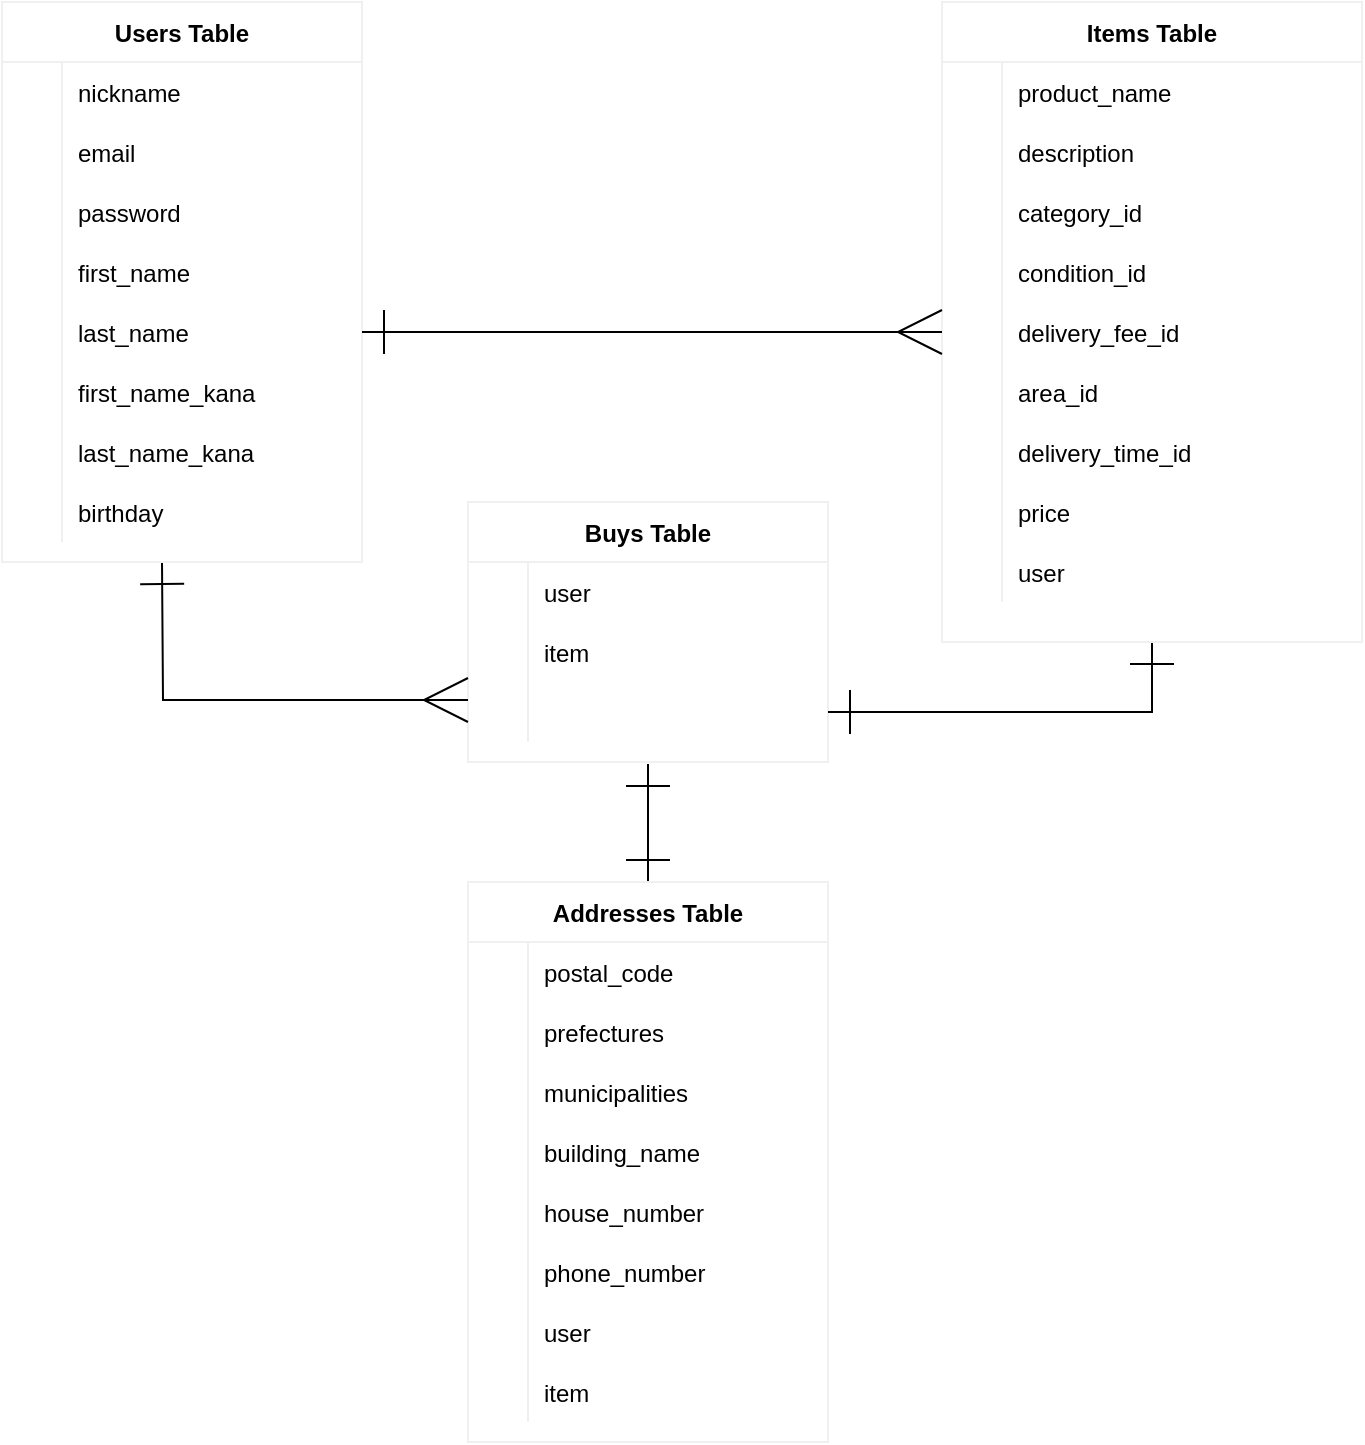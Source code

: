 <mxfile>
    <diagram id="TAu6NVJr-UyZKmJ3aSYH" name="ページ1">
        <mxGraphModel dx="940" dy="680" grid="1" gridSize="10" guides="1" tooltips="1" connect="1" arrows="0" fold="1" page="0" pageScale="1" pageWidth="850" pageHeight="1100" math="0" shadow="0">
            <root>
                <mxCell id="RR9cidVRQjhPGNgTbLio-0"/>
                <mxCell id="RR9cidVRQjhPGNgTbLio-1" parent="RR9cidVRQjhPGNgTbLio-0"/>
                <mxCell id="0K5hZmDmHT5Sp1HWGXvH-136" style="edgeStyle=orthogonalEdgeStyle;rounded=0;orthogonalLoop=1;jettySize=auto;html=1;exitX=0.5;exitY=1;exitDx=0;exitDy=0;entryX=0.5;entryY=0;entryDx=0;entryDy=0;endArrow=ERone;endFill=0;startSize=20;endSize=20;startArrow=ERone;startFill=0;" parent="RR9cidVRQjhPGNgTbLio-1" source="0K5hZmDmHT5Sp1HWGXvH-26" target="0K5hZmDmHT5Sp1HWGXvH-104" edge="1">
                    <mxGeometry relative="1" as="geometry"/>
                </mxCell>
                <mxCell id="0K5hZmDmHT5Sp1HWGXvH-26" value="Buys Table" style="shape=table;startSize=30;container=1;collapsible=1;childLayout=tableLayout;fixedRows=1;rowLines=0;fontStyle=1;align=center;resizeLast=1;shadow=0;sketch=0;strokeColor=#f0f0f0;strokeWidth=1;perimeterSpacing=1;labelBorderColor=#FFFFFF;swimlaneFillColor=none;fillColor=none;" parent="RR9cidVRQjhPGNgTbLio-1" vertex="1">
                    <mxGeometry x="273" y="310" width="180" height="130" as="geometry"/>
                </mxCell>
                <mxCell id="0K5hZmDmHT5Sp1HWGXvH-30" value="" style="shape=partialRectangle;collapsible=0;dropTarget=0;pointerEvents=0;fillColor=none;top=0;left=0;bottom=0;right=0;points=[[0,0.5],[1,0.5]];portConstraint=eastwest;" parent="0K5hZmDmHT5Sp1HWGXvH-26" vertex="1">
                    <mxGeometry y="30" width="180" height="30" as="geometry"/>
                </mxCell>
                <mxCell id="0K5hZmDmHT5Sp1HWGXvH-31" value="" style="shape=partialRectangle;connectable=0;fillColor=none;top=0;left=0;bottom=0;right=0;editable=1;overflow=hidden;" parent="0K5hZmDmHT5Sp1HWGXvH-30" vertex="1">
                    <mxGeometry width="30" height="30" as="geometry"/>
                </mxCell>
                <mxCell id="0K5hZmDmHT5Sp1HWGXvH-32" value="user" style="shape=partialRectangle;connectable=0;fillColor=none;top=0;left=0;bottom=0;right=0;align=left;spacingLeft=6;overflow=hidden;" parent="0K5hZmDmHT5Sp1HWGXvH-30" vertex="1">
                    <mxGeometry x="30" width="150" height="30" as="geometry"/>
                </mxCell>
                <mxCell id="0K5hZmDmHT5Sp1HWGXvH-33" value="" style="shape=partialRectangle;collapsible=0;dropTarget=0;pointerEvents=0;fillColor=none;top=0;left=0;bottom=0;right=0;points=[[0,0.5],[1,0.5]];portConstraint=eastwest;" parent="0K5hZmDmHT5Sp1HWGXvH-26" vertex="1">
                    <mxGeometry y="60" width="180" height="30" as="geometry"/>
                </mxCell>
                <mxCell id="0K5hZmDmHT5Sp1HWGXvH-34" value="" style="shape=partialRectangle;connectable=0;fillColor=none;top=0;left=0;bottom=0;right=0;editable=1;overflow=hidden;" parent="0K5hZmDmHT5Sp1HWGXvH-33" vertex="1">
                    <mxGeometry width="30" height="30" as="geometry"/>
                </mxCell>
                <mxCell id="0K5hZmDmHT5Sp1HWGXvH-35" value="item" style="shape=partialRectangle;connectable=0;fillColor=none;top=0;left=0;bottom=0;right=0;align=left;spacingLeft=6;overflow=hidden;" parent="0K5hZmDmHT5Sp1HWGXvH-33" vertex="1">
                    <mxGeometry x="30" width="150" height="30" as="geometry"/>
                </mxCell>
                <mxCell id="0K5hZmDmHT5Sp1HWGXvH-36" value="" style="shape=partialRectangle;collapsible=0;dropTarget=0;pointerEvents=0;fillColor=none;top=0;left=0;bottom=0;right=0;points=[[0,0.5],[1,0.5]];portConstraint=eastwest;" parent="0K5hZmDmHT5Sp1HWGXvH-26" vertex="1">
                    <mxGeometry y="90" width="180" height="30" as="geometry"/>
                </mxCell>
                <mxCell id="0K5hZmDmHT5Sp1HWGXvH-37" value="" style="shape=partialRectangle;connectable=0;fillColor=none;top=0;left=0;bottom=0;right=0;editable=1;overflow=hidden;" parent="0K5hZmDmHT5Sp1HWGXvH-36" vertex="1">
                    <mxGeometry width="30" height="30" as="geometry"/>
                </mxCell>
                <mxCell id="0K5hZmDmHT5Sp1HWGXvH-38" value="" style="shape=partialRectangle;connectable=0;fillColor=none;top=0;left=0;bottom=0;right=0;align=left;spacingLeft=6;overflow=hidden;" parent="0K5hZmDmHT5Sp1HWGXvH-36" vertex="1">
                    <mxGeometry x="30" width="150" height="30" as="geometry"/>
                </mxCell>
                <mxCell id="0K5hZmDmHT5Sp1HWGXvH-134" style="edgeStyle=orthogonalEdgeStyle;rounded=0;orthogonalLoop=1;jettySize=auto;html=1;entryX=0;entryY=0.3;entryDx=0;entryDy=0;entryPerimeter=0;endArrow=ERmany;endFill=0;startSize=20;endSize=20;startArrow=ERone;startFill=0;" parent="RR9cidVRQjhPGNgTbLio-1" target="0K5hZmDmHT5Sp1HWGXvH-36" edge="1">
                    <mxGeometry relative="1" as="geometry">
                        <mxPoint x="120" y="340" as="sourcePoint"/>
                    </mxGeometry>
                </mxCell>
                <mxCell id="0K5hZmDmHT5Sp1HWGXvH-138" style="edgeStyle=orthogonalEdgeStyle;rounded=0;orthogonalLoop=1;jettySize=auto;html=1;exitX=0.5;exitY=1;exitDx=0;exitDy=0;entryX=1;entryY=0.5;entryDx=0;entryDy=0;endArrow=ERone;endFill=0;startSize=20;endSize=20;startArrow=ERone;startFill=0;" parent="RR9cidVRQjhPGNgTbLio-1" source="0K5hZmDmHT5Sp1HWGXvH-91" target="0K5hZmDmHT5Sp1HWGXvH-36" edge="1">
                    <mxGeometry relative="1" as="geometry"/>
                </mxCell>
                <mxCell id="0K5hZmDmHT5Sp1HWGXvH-91" value="Items Table" style="shape=table;startSize=30;container=1;collapsible=1;childLayout=tableLayout;fixedRows=1;rowLines=0;fontStyle=1;align=center;resizeLast=1;shadow=0;sketch=0;strokeColor=#f0f0f0;strokeWidth=1;fillColor=none;" parent="RR9cidVRQjhPGNgTbLio-1" vertex="1">
                    <mxGeometry x="510" y="60" width="210" height="320" as="geometry"/>
                </mxCell>
                <mxCell id="0K5hZmDmHT5Sp1HWGXvH-98" value="" style="shape=partialRectangle;collapsible=0;dropTarget=0;pointerEvents=0;fillColor=none;top=0;left=0;bottom=0;right=0;points=[[0,0.5],[1,0.5]];portConstraint=eastwest;" parent="0K5hZmDmHT5Sp1HWGXvH-91" vertex="1">
                    <mxGeometry y="30" width="210" height="30" as="geometry"/>
                </mxCell>
                <mxCell id="0K5hZmDmHT5Sp1HWGXvH-99" value="" style="shape=partialRectangle;connectable=0;fillColor=none;top=0;left=0;bottom=0;right=0;editable=1;overflow=hidden;" parent="0K5hZmDmHT5Sp1HWGXvH-98" vertex="1">
                    <mxGeometry width="30" height="30" as="geometry"/>
                </mxCell>
                <mxCell id="0K5hZmDmHT5Sp1HWGXvH-100" value="product_name" style="shape=partialRectangle;connectable=0;fillColor=none;top=0;left=0;bottom=0;right=0;align=left;spacingLeft=6;overflow=hidden;" parent="0K5hZmDmHT5Sp1HWGXvH-98" vertex="1">
                    <mxGeometry x="30" width="180" height="30" as="geometry"/>
                </mxCell>
                <mxCell id="0K5hZmDmHT5Sp1HWGXvH-101" value="" style="shape=partialRectangle;collapsible=0;dropTarget=0;pointerEvents=0;fillColor=none;top=0;left=0;bottom=0;right=0;points=[[0,0.5],[1,0.5]];portConstraint=eastwest;" parent="0K5hZmDmHT5Sp1HWGXvH-91" vertex="1">
                    <mxGeometry y="60" width="210" height="30" as="geometry"/>
                </mxCell>
                <mxCell id="0K5hZmDmHT5Sp1HWGXvH-102" value="" style="shape=partialRectangle;connectable=0;fillColor=none;top=0;left=0;bottom=0;right=0;editable=1;overflow=hidden;" parent="0K5hZmDmHT5Sp1HWGXvH-101" vertex="1">
                    <mxGeometry width="30" height="30" as="geometry"/>
                </mxCell>
                <mxCell id="0K5hZmDmHT5Sp1HWGXvH-103" value="description" style="shape=partialRectangle;connectable=0;fillColor=none;top=0;left=0;bottom=0;right=0;align=left;spacingLeft=6;overflow=hidden;" parent="0K5hZmDmHT5Sp1HWGXvH-101" vertex="1">
                    <mxGeometry x="30" width="180" height="30" as="geometry"/>
                </mxCell>
                <mxCell id="0K5hZmDmHT5Sp1HWGXvH-130" value="" style="shape=partialRectangle;collapsible=0;dropTarget=0;pointerEvents=0;fillColor=none;top=0;left=0;bottom=0;right=0;points=[[0,0.5],[1,0.5]];portConstraint=eastwest;" parent="0K5hZmDmHT5Sp1HWGXvH-91" vertex="1">
                    <mxGeometry y="90" width="210" height="30" as="geometry"/>
                </mxCell>
                <mxCell id="0K5hZmDmHT5Sp1HWGXvH-131" value="" style="shape=partialRectangle;connectable=0;fillColor=none;top=0;left=0;bottom=0;right=0;editable=1;overflow=hidden;" parent="0K5hZmDmHT5Sp1HWGXvH-130" vertex="1">
                    <mxGeometry width="30" height="30" as="geometry"/>
                </mxCell>
                <mxCell id="0K5hZmDmHT5Sp1HWGXvH-132" value="category_id" style="shape=partialRectangle;connectable=0;fillColor=none;top=0;left=0;bottom=0;right=0;align=left;spacingLeft=6;overflow=hidden;" parent="0K5hZmDmHT5Sp1HWGXvH-130" vertex="1">
                    <mxGeometry x="30" width="180" height="30" as="geometry"/>
                </mxCell>
                <mxCell id="0K5hZmDmHT5Sp1HWGXvH-162" value="" style="shape=partialRectangle;collapsible=0;dropTarget=0;pointerEvents=0;fillColor=none;top=0;left=0;bottom=0;right=0;points=[[0,0.5],[1,0.5]];portConstraint=eastwest;" parent="0K5hZmDmHT5Sp1HWGXvH-91" vertex="1">
                    <mxGeometry y="120" width="210" height="30" as="geometry"/>
                </mxCell>
                <mxCell id="0K5hZmDmHT5Sp1HWGXvH-163" value="" style="shape=partialRectangle;connectable=0;fillColor=none;top=0;left=0;bottom=0;right=0;editable=1;overflow=hidden;" parent="0K5hZmDmHT5Sp1HWGXvH-162" vertex="1">
                    <mxGeometry width="30" height="30" as="geometry"/>
                </mxCell>
                <mxCell id="0K5hZmDmHT5Sp1HWGXvH-164" value="condition_id" style="shape=partialRectangle;connectable=0;fillColor=none;top=0;left=0;bottom=0;right=0;align=left;spacingLeft=6;overflow=hidden;" parent="0K5hZmDmHT5Sp1HWGXvH-162" vertex="1">
                    <mxGeometry x="30" width="180" height="30" as="geometry"/>
                </mxCell>
                <mxCell id="6" value="" style="shape=partialRectangle;collapsible=0;dropTarget=0;pointerEvents=0;fillColor=none;top=0;left=0;bottom=0;right=0;points=[[0,0.5],[1,0.5]];portConstraint=eastwest;" vertex="1" parent="0K5hZmDmHT5Sp1HWGXvH-91">
                    <mxGeometry y="150" width="210" height="30" as="geometry"/>
                </mxCell>
                <mxCell id="7" value="" style="shape=partialRectangle;connectable=0;fillColor=none;top=0;left=0;bottom=0;right=0;editable=1;overflow=hidden;" vertex="1" parent="6">
                    <mxGeometry width="30" height="30" as="geometry"/>
                </mxCell>
                <mxCell id="8" value="delivery_fee_id" style="shape=partialRectangle;connectable=0;fillColor=none;top=0;left=0;bottom=0;right=0;align=left;spacingLeft=6;overflow=hidden;" vertex="1" parent="6">
                    <mxGeometry x="30" width="180" height="30" as="geometry"/>
                </mxCell>
                <mxCell id="9" value="" style="shape=partialRectangle;collapsible=0;dropTarget=0;pointerEvents=0;fillColor=none;top=0;left=0;bottom=0;right=0;points=[[0,0.5],[1,0.5]];portConstraint=eastwest;" vertex="1" parent="0K5hZmDmHT5Sp1HWGXvH-91">
                    <mxGeometry y="180" width="210" height="30" as="geometry"/>
                </mxCell>
                <mxCell id="10" value="" style="shape=partialRectangle;connectable=0;fillColor=none;top=0;left=0;bottom=0;right=0;editable=1;overflow=hidden;" vertex="1" parent="9">
                    <mxGeometry width="30" height="30" as="geometry"/>
                </mxCell>
                <mxCell id="11" value="area_id" style="shape=partialRectangle;connectable=0;fillColor=none;top=0;left=0;bottom=0;right=0;align=left;spacingLeft=6;overflow=hidden;" vertex="1" parent="9">
                    <mxGeometry x="30" width="180" height="30" as="geometry"/>
                </mxCell>
                <mxCell id="12" value="" style="shape=partialRectangle;collapsible=0;dropTarget=0;pointerEvents=0;fillColor=none;top=0;left=0;bottom=0;right=0;points=[[0,0.5],[1,0.5]];portConstraint=eastwest;" vertex="1" parent="0K5hZmDmHT5Sp1HWGXvH-91">
                    <mxGeometry y="210" width="210" height="30" as="geometry"/>
                </mxCell>
                <mxCell id="13" value="" style="shape=partialRectangle;connectable=0;fillColor=none;top=0;left=0;bottom=0;right=0;editable=1;overflow=hidden;" vertex="1" parent="12">
                    <mxGeometry width="30" height="30" as="geometry"/>
                </mxCell>
                <mxCell id="14" value="delivery_time_id" style="shape=partialRectangle;connectable=0;fillColor=none;top=0;left=0;bottom=0;right=0;align=left;spacingLeft=6;overflow=hidden;" vertex="1" parent="12">
                    <mxGeometry x="30" width="180" height="30" as="geometry"/>
                </mxCell>
                <mxCell id="15" value="" style="shape=partialRectangle;collapsible=0;dropTarget=0;pointerEvents=0;fillColor=none;top=0;left=0;bottom=0;right=0;points=[[0,0.5],[1,0.5]];portConstraint=eastwest;" vertex="1" parent="0K5hZmDmHT5Sp1HWGXvH-91">
                    <mxGeometry y="240" width="210" height="30" as="geometry"/>
                </mxCell>
                <mxCell id="16" value="" style="shape=partialRectangle;connectable=0;fillColor=none;top=0;left=0;bottom=0;right=0;editable=1;overflow=hidden;" vertex="1" parent="15">
                    <mxGeometry width="30" height="30" as="geometry"/>
                </mxCell>
                <mxCell id="17" value="price" style="shape=partialRectangle;connectable=0;fillColor=none;top=0;left=0;bottom=0;right=0;align=left;spacingLeft=6;overflow=hidden;" vertex="1" parent="15">
                    <mxGeometry x="30" width="180" height="30" as="geometry"/>
                </mxCell>
                <mxCell id="18" value="" style="shape=partialRectangle;collapsible=0;dropTarget=0;pointerEvents=0;fillColor=none;top=0;left=0;bottom=0;right=0;points=[[0,0.5],[1,0.5]];portConstraint=eastwest;" vertex="1" parent="0K5hZmDmHT5Sp1HWGXvH-91">
                    <mxGeometry y="270" width="210" height="30" as="geometry"/>
                </mxCell>
                <mxCell id="19" value="" style="shape=partialRectangle;connectable=0;fillColor=none;top=0;left=0;bottom=0;right=0;editable=1;overflow=hidden;" vertex="1" parent="18">
                    <mxGeometry width="30" height="30" as="geometry"/>
                </mxCell>
                <mxCell id="20" value="user" style="shape=partialRectangle;connectable=0;fillColor=none;top=0;left=0;bottom=0;right=0;align=left;spacingLeft=6;overflow=hidden;" vertex="1" parent="18">
                    <mxGeometry x="30" width="180" height="30" as="geometry"/>
                </mxCell>
                <mxCell id="0K5hZmDmHT5Sp1HWGXvH-104" value="Addresses Table" style="shape=table;startSize=30;container=1;collapsible=1;childLayout=tableLayout;fixedRows=1;rowLines=0;fontStyle=1;align=center;resizeLast=1;shadow=0;sketch=0;strokeColor=#f0f0f0;strokeWidth=1;fillColor=none;" parent="RR9cidVRQjhPGNgTbLio-1" vertex="1">
                    <mxGeometry x="273" y="500" width="180" height="280" as="geometry"/>
                </mxCell>
                <mxCell id="0K5hZmDmHT5Sp1HWGXvH-111" value="" style="shape=partialRectangle;collapsible=0;dropTarget=0;pointerEvents=0;fillColor=none;top=0;left=0;bottom=0;right=0;points=[[0,0.5],[1,0.5]];portConstraint=eastwest;" parent="0K5hZmDmHT5Sp1HWGXvH-104" vertex="1">
                    <mxGeometry y="30" width="180" height="30" as="geometry"/>
                </mxCell>
                <mxCell id="0K5hZmDmHT5Sp1HWGXvH-112" value="" style="shape=partialRectangle;connectable=0;fillColor=none;top=0;left=0;bottom=0;right=0;editable=1;overflow=hidden;" parent="0K5hZmDmHT5Sp1HWGXvH-111" vertex="1">
                    <mxGeometry width="30" height="30" as="geometry"/>
                </mxCell>
                <mxCell id="0K5hZmDmHT5Sp1HWGXvH-113" value="postal_code" style="shape=partialRectangle;connectable=0;fillColor=none;top=0;left=0;bottom=0;right=0;align=left;spacingLeft=6;overflow=hidden;" parent="0K5hZmDmHT5Sp1HWGXvH-111" vertex="1">
                    <mxGeometry x="30" width="150" height="30" as="geometry"/>
                </mxCell>
                <mxCell id="0K5hZmDmHT5Sp1HWGXvH-114" value="" style="shape=partialRectangle;collapsible=0;dropTarget=0;pointerEvents=0;fillColor=none;top=0;left=0;bottom=0;right=0;points=[[0,0.5],[1,0.5]];portConstraint=eastwest;" parent="0K5hZmDmHT5Sp1HWGXvH-104" vertex="1">
                    <mxGeometry y="60" width="180" height="30" as="geometry"/>
                </mxCell>
                <mxCell id="0K5hZmDmHT5Sp1HWGXvH-115" value="" style="shape=partialRectangle;connectable=0;fillColor=none;top=0;left=0;bottom=0;right=0;editable=1;overflow=hidden;" parent="0K5hZmDmHT5Sp1HWGXvH-114" vertex="1">
                    <mxGeometry width="30" height="30" as="geometry"/>
                </mxCell>
                <mxCell id="0K5hZmDmHT5Sp1HWGXvH-116" value="prefectures" style="shape=partialRectangle;connectable=0;fillColor=none;top=0;left=0;bottom=0;right=0;align=left;spacingLeft=6;overflow=hidden;" parent="0K5hZmDmHT5Sp1HWGXvH-114" vertex="1">
                    <mxGeometry x="30" width="150" height="30" as="geometry"/>
                </mxCell>
                <mxCell id="0K5hZmDmHT5Sp1HWGXvH-108" value="" style="shape=partialRectangle;collapsible=0;dropTarget=0;pointerEvents=0;fillColor=none;top=0;left=0;bottom=0;right=0;points=[[0,0.5],[1,0.5]];portConstraint=eastwest;" parent="0K5hZmDmHT5Sp1HWGXvH-104" vertex="1">
                    <mxGeometry y="90" width="180" height="30" as="geometry"/>
                </mxCell>
                <mxCell id="0K5hZmDmHT5Sp1HWGXvH-109" value="" style="shape=partialRectangle;connectable=0;fillColor=none;top=0;left=0;bottom=0;right=0;editable=1;overflow=hidden;" parent="0K5hZmDmHT5Sp1HWGXvH-108" vertex="1">
                    <mxGeometry width="30" height="30" as="geometry"/>
                </mxCell>
                <mxCell id="0K5hZmDmHT5Sp1HWGXvH-110" value="municipalities" style="shape=partialRectangle;connectable=0;fillColor=none;top=0;left=0;bottom=0;right=0;align=left;spacingLeft=6;overflow=hidden;" parent="0K5hZmDmHT5Sp1HWGXvH-108" vertex="1">
                    <mxGeometry x="30" width="150" height="30" as="geometry"/>
                </mxCell>
                <mxCell id="42" value="" style="shape=partialRectangle;collapsible=0;dropTarget=0;pointerEvents=0;fillColor=none;top=0;left=0;bottom=0;right=0;points=[[0,0.5],[1,0.5]];portConstraint=eastwest;" vertex="1" parent="0K5hZmDmHT5Sp1HWGXvH-104">
                    <mxGeometry y="120" width="180" height="30" as="geometry"/>
                </mxCell>
                <mxCell id="43" value="" style="shape=partialRectangle;connectable=0;fillColor=none;top=0;left=0;bottom=0;right=0;editable=1;overflow=hidden;" vertex="1" parent="42">
                    <mxGeometry width="30" height="30" as="geometry"/>
                </mxCell>
                <mxCell id="44" value="building_name" style="shape=partialRectangle;connectable=0;fillColor=none;top=0;left=0;bottom=0;right=0;align=left;spacingLeft=6;overflow=hidden;" vertex="1" parent="42">
                    <mxGeometry x="30" width="150" height="30" as="geometry"/>
                </mxCell>
                <mxCell id="27" value="" style="shape=partialRectangle;collapsible=0;dropTarget=0;pointerEvents=0;fillColor=none;top=0;left=0;bottom=0;right=0;points=[[0,0.5],[1,0.5]];portConstraint=eastwest;" vertex="1" parent="0K5hZmDmHT5Sp1HWGXvH-104">
                    <mxGeometry y="150" width="180" height="30" as="geometry"/>
                </mxCell>
                <mxCell id="28" value="" style="shape=partialRectangle;connectable=0;fillColor=none;top=0;left=0;bottom=0;right=0;editable=1;overflow=hidden;" vertex="1" parent="27">
                    <mxGeometry width="30" height="30" as="geometry"/>
                </mxCell>
                <mxCell id="29" value="house_number" style="shape=partialRectangle;connectable=0;fillColor=none;top=0;left=0;bottom=0;right=0;align=left;spacingLeft=6;overflow=hidden;" vertex="1" parent="27">
                    <mxGeometry x="30" width="150" height="30" as="geometry"/>
                </mxCell>
                <mxCell id="30" value="" style="shape=partialRectangle;collapsible=0;dropTarget=0;pointerEvents=0;fillColor=none;top=0;left=0;bottom=0;right=0;points=[[0,0.5],[1,0.5]];portConstraint=eastwest;" vertex="1" parent="0K5hZmDmHT5Sp1HWGXvH-104">
                    <mxGeometry y="180" width="180" height="30" as="geometry"/>
                </mxCell>
                <mxCell id="31" value="" style="shape=partialRectangle;connectable=0;fillColor=none;top=0;left=0;bottom=0;right=0;editable=1;overflow=hidden;" vertex="1" parent="30">
                    <mxGeometry width="30" height="30" as="geometry"/>
                </mxCell>
                <mxCell id="32" value="phone_number" style="shape=partialRectangle;connectable=0;fillColor=none;top=0;left=0;bottom=0;right=0;align=left;spacingLeft=6;overflow=hidden;" vertex="1" parent="30">
                    <mxGeometry x="30" width="150" height="30" as="geometry"/>
                </mxCell>
                <mxCell id="45" value="" style="shape=partialRectangle;collapsible=0;dropTarget=0;pointerEvents=0;fillColor=none;top=0;left=0;bottom=0;right=0;points=[[0,0.5],[1,0.5]];portConstraint=eastwest;" vertex="1" parent="0K5hZmDmHT5Sp1HWGXvH-104">
                    <mxGeometry y="210" width="180" height="30" as="geometry"/>
                </mxCell>
                <mxCell id="46" value="" style="shape=partialRectangle;connectable=0;fillColor=none;top=0;left=0;bottom=0;right=0;editable=1;overflow=hidden;" vertex="1" parent="45">
                    <mxGeometry width="30" height="30" as="geometry"/>
                </mxCell>
                <mxCell id="47" value="user" style="shape=partialRectangle;connectable=0;fillColor=none;top=0;left=0;bottom=0;right=0;align=left;spacingLeft=6;overflow=hidden;" vertex="1" parent="45">
                    <mxGeometry x="30" width="150" height="30" as="geometry"/>
                </mxCell>
                <mxCell id="51" value="" style="shape=partialRectangle;collapsible=0;dropTarget=0;pointerEvents=0;fillColor=none;top=0;left=0;bottom=0;right=0;points=[[0,0.5],[1,0.5]];portConstraint=eastwest;" vertex="1" parent="0K5hZmDmHT5Sp1HWGXvH-104">
                    <mxGeometry y="240" width="180" height="30" as="geometry"/>
                </mxCell>
                <mxCell id="52" value="" style="shape=partialRectangle;connectable=0;fillColor=none;top=0;left=0;bottom=0;right=0;editable=1;overflow=hidden;" vertex="1" parent="51">
                    <mxGeometry width="30" height="30" as="geometry"/>
                </mxCell>
                <mxCell id="53" value="item" style="shape=partialRectangle;connectable=0;fillColor=none;top=0;left=0;bottom=0;right=0;align=left;spacingLeft=6;overflow=hidden;" vertex="1" parent="51">
                    <mxGeometry x="30" width="150" height="30" as="geometry"/>
                </mxCell>
                <mxCell id="0K5hZmDmHT5Sp1HWGXvH-139" value="Users Table" style="shape=table;startSize=30;container=1;collapsible=1;childLayout=tableLayout;fixedRows=1;rowLines=0;fontStyle=1;align=center;resizeLast=1;shadow=0;sketch=0;strokeColor=#f0f0f0;strokeWidth=1;labelBorderColor=#FFFFFF;perimeterSpacing=1;fillColor=none;" parent="RR9cidVRQjhPGNgTbLio-1" vertex="1">
                    <mxGeometry x="40" y="60" width="180" height="280" as="geometry"/>
                </mxCell>
                <mxCell id="0K5hZmDmHT5Sp1HWGXvH-143" value="" style="shape=partialRectangle;collapsible=0;dropTarget=0;pointerEvents=0;fillColor=none;top=0;left=0;bottom=0;right=0;points=[[0,0.5],[1,0.5]];portConstraint=eastwest;" parent="0K5hZmDmHT5Sp1HWGXvH-139" vertex="1">
                    <mxGeometry y="30" width="180" height="30" as="geometry"/>
                </mxCell>
                <mxCell id="0K5hZmDmHT5Sp1HWGXvH-144" value="" style="shape=partialRectangle;connectable=0;fillColor=none;top=0;left=0;bottom=0;right=0;editable=1;overflow=hidden;" parent="0K5hZmDmHT5Sp1HWGXvH-143" vertex="1">
                    <mxGeometry width="30" height="30" as="geometry"/>
                </mxCell>
                <mxCell id="0K5hZmDmHT5Sp1HWGXvH-145" value="nickname" style="shape=partialRectangle;connectable=0;fillColor=none;top=0;left=0;bottom=0;right=0;align=left;spacingLeft=6;overflow=hidden;" parent="0K5hZmDmHT5Sp1HWGXvH-143" vertex="1">
                    <mxGeometry x="30" width="150" height="30" as="geometry"/>
                </mxCell>
                <mxCell id="0K5hZmDmHT5Sp1HWGXvH-146" value="" style="shape=partialRectangle;collapsible=0;dropTarget=0;pointerEvents=0;fillColor=none;top=0;left=0;bottom=0;right=0;points=[[0,0.5],[1,0.5]];portConstraint=eastwest;" parent="0K5hZmDmHT5Sp1HWGXvH-139" vertex="1">
                    <mxGeometry y="60" width="180" height="30" as="geometry"/>
                </mxCell>
                <mxCell id="0K5hZmDmHT5Sp1HWGXvH-147" value="" style="shape=partialRectangle;connectable=0;fillColor=none;top=0;left=0;bottom=0;right=0;editable=1;overflow=hidden;" parent="0K5hZmDmHT5Sp1HWGXvH-146" vertex="1">
                    <mxGeometry width="30" height="30" as="geometry"/>
                </mxCell>
                <mxCell id="0K5hZmDmHT5Sp1HWGXvH-148" value="email" style="shape=partialRectangle;connectable=0;fillColor=none;top=0;left=0;bottom=0;right=0;align=left;spacingLeft=6;overflow=hidden;" parent="0K5hZmDmHT5Sp1HWGXvH-146" vertex="1">
                    <mxGeometry x="30" width="150" height="30" as="geometry"/>
                </mxCell>
                <mxCell id="0K5hZmDmHT5Sp1HWGXvH-149" value="" style="shape=partialRectangle;collapsible=0;dropTarget=0;pointerEvents=0;fillColor=none;top=0;left=0;bottom=0;right=0;points=[[0,0.5],[1,0.5]];portConstraint=eastwest;" parent="0K5hZmDmHT5Sp1HWGXvH-139" vertex="1">
                    <mxGeometry y="90" width="180" height="30" as="geometry"/>
                </mxCell>
                <mxCell id="0K5hZmDmHT5Sp1HWGXvH-150" value="" style="shape=partialRectangle;connectable=0;fillColor=none;top=0;left=0;bottom=0;right=0;editable=1;overflow=hidden;" parent="0K5hZmDmHT5Sp1HWGXvH-149" vertex="1">
                    <mxGeometry width="30" height="30" as="geometry"/>
                </mxCell>
                <mxCell id="0K5hZmDmHT5Sp1HWGXvH-151" value="password" style="shape=partialRectangle;connectable=0;fillColor=none;top=0;left=0;bottom=0;right=0;align=left;spacingLeft=6;overflow=hidden;" parent="0K5hZmDmHT5Sp1HWGXvH-149" vertex="1">
                    <mxGeometry x="30" width="150" height="30" as="geometry"/>
                </mxCell>
                <mxCell id="0K5hZmDmHT5Sp1HWGXvH-152" value="" style="shape=partialRectangle;collapsible=0;dropTarget=0;pointerEvents=0;fillColor=none;top=0;left=0;bottom=0;right=0;points=[[0,0.5],[1,0.5]];portConstraint=eastwest;" parent="0K5hZmDmHT5Sp1HWGXvH-139" vertex="1">
                    <mxGeometry y="120" width="180" height="30" as="geometry"/>
                </mxCell>
                <mxCell id="0K5hZmDmHT5Sp1HWGXvH-153" value="" style="shape=partialRectangle;connectable=0;fillColor=none;top=0;left=0;bottom=0;right=0;editable=1;overflow=hidden;" parent="0K5hZmDmHT5Sp1HWGXvH-152" vertex="1">
                    <mxGeometry width="30" height="30" as="geometry"/>
                </mxCell>
                <mxCell id="0K5hZmDmHT5Sp1HWGXvH-154" value="first_name" style="shape=partialRectangle;connectable=0;fillColor=none;top=0;left=0;bottom=0;right=0;align=left;spacingLeft=6;overflow=hidden;" parent="0K5hZmDmHT5Sp1HWGXvH-152" vertex="1">
                    <mxGeometry x="30" width="150" height="30" as="geometry"/>
                </mxCell>
                <mxCell id="0K5hZmDmHT5Sp1HWGXvH-155" value="" style="shape=partialRectangle;collapsible=0;dropTarget=0;pointerEvents=0;fillColor=none;top=0;left=0;bottom=0;right=0;points=[[0,0.5],[1,0.5]];portConstraint=eastwest;" parent="0K5hZmDmHT5Sp1HWGXvH-139" vertex="1">
                    <mxGeometry y="150" width="180" height="30" as="geometry"/>
                </mxCell>
                <mxCell id="0K5hZmDmHT5Sp1HWGXvH-156" value="" style="shape=partialRectangle;connectable=0;fillColor=none;top=0;left=0;bottom=0;right=0;editable=1;overflow=hidden;" parent="0K5hZmDmHT5Sp1HWGXvH-155" vertex="1">
                    <mxGeometry width="30" height="30" as="geometry"/>
                </mxCell>
                <mxCell id="0K5hZmDmHT5Sp1HWGXvH-157" value="last_name" style="shape=partialRectangle;connectable=0;fillColor=none;top=0;left=0;bottom=0;right=0;align=left;spacingLeft=6;overflow=hidden;" parent="0K5hZmDmHT5Sp1HWGXvH-155" vertex="1">
                    <mxGeometry x="30" width="150" height="30" as="geometry"/>
                </mxCell>
                <mxCell id="0K5hZmDmHT5Sp1HWGXvH-158" value="" style="shape=partialRectangle;collapsible=0;dropTarget=0;pointerEvents=0;fillColor=none;top=0;left=0;bottom=0;right=0;points=[[0,0.5],[1,0.5]];portConstraint=eastwest;" parent="0K5hZmDmHT5Sp1HWGXvH-139" vertex="1">
                    <mxGeometry y="180" width="180" height="30" as="geometry"/>
                </mxCell>
                <mxCell id="0K5hZmDmHT5Sp1HWGXvH-159" value="" style="shape=partialRectangle;connectable=0;fillColor=none;top=0;left=0;bottom=0;right=0;editable=1;overflow=hidden;" parent="0K5hZmDmHT5Sp1HWGXvH-158" vertex="1">
                    <mxGeometry width="30" height="30" as="geometry"/>
                </mxCell>
                <mxCell id="0K5hZmDmHT5Sp1HWGXvH-160" value="first_name_kana" style="shape=partialRectangle;connectable=0;fillColor=none;top=0;left=0;bottom=0;right=0;align=left;spacingLeft=6;overflow=hidden;" parent="0K5hZmDmHT5Sp1HWGXvH-158" vertex="1">
                    <mxGeometry x="30" width="150" height="30" as="geometry"/>
                </mxCell>
                <mxCell id="0" value="" style="shape=partialRectangle;collapsible=0;dropTarget=0;pointerEvents=0;fillColor=none;top=0;left=0;bottom=0;right=0;points=[[0,0.5],[1,0.5]];portConstraint=eastwest;" vertex="1" parent="0K5hZmDmHT5Sp1HWGXvH-139">
                    <mxGeometry y="210" width="180" height="30" as="geometry"/>
                </mxCell>
                <mxCell id="1" value="" style="shape=partialRectangle;connectable=0;fillColor=none;top=0;left=0;bottom=0;right=0;editable=1;overflow=hidden;" vertex="1" parent="0">
                    <mxGeometry width="30" height="30" as="geometry"/>
                </mxCell>
                <mxCell id="2" value="last_name_kana" style="shape=partialRectangle;connectable=0;fillColor=none;top=0;left=0;bottom=0;right=0;align=left;spacingLeft=6;overflow=hidden;" vertex="1" parent="0">
                    <mxGeometry x="30" width="150" height="30" as="geometry"/>
                </mxCell>
                <mxCell id="3" value="" style="shape=partialRectangle;collapsible=0;dropTarget=0;pointerEvents=0;fillColor=none;top=0;left=0;bottom=0;right=0;points=[[0,0.5],[1,0.5]];portConstraint=eastwest;" vertex="1" parent="0K5hZmDmHT5Sp1HWGXvH-139">
                    <mxGeometry y="240" width="180" height="30" as="geometry"/>
                </mxCell>
                <mxCell id="4" value="" style="shape=partialRectangle;connectable=0;fillColor=none;top=0;left=0;bottom=0;right=0;editable=1;overflow=hidden;" vertex="1" parent="3">
                    <mxGeometry width="30" height="30" as="geometry"/>
                </mxCell>
                <mxCell id="5" value="birthday" style="shape=partialRectangle;connectable=0;fillColor=none;top=0;left=0;bottom=0;right=0;align=left;spacingLeft=6;overflow=hidden;" vertex="1" parent="3">
                    <mxGeometry x="30" width="150" height="30" as="geometry"/>
                </mxCell>
                <mxCell id="23" style="edgeStyle=orthogonalEdgeStyle;rounded=0;orthogonalLoop=1;jettySize=auto;html=1;entryX=0;entryY=0.5;entryDx=0;entryDy=0;endArrow=ERmany;endFill=0;endSize=20;startSize=20;startArrow=ERone;startFill=0;exitX=1;exitY=0.5;exitDx=0;exitDy=0;" edge="1" parent="RR9cidVRQjhPGNgTbLio-1" source="0K5hZmDmHT5Sp1HWGXvH-155" target="6">
                    <mxGeometry relative="1" as="geometry">
                        <mxPoint x="290" y="190" as="sourcePoint"/>
                    </mxGeometry>
                </mxCell>
            </root>
        </mxGraphModel>
    </diagram>
</mxfile>